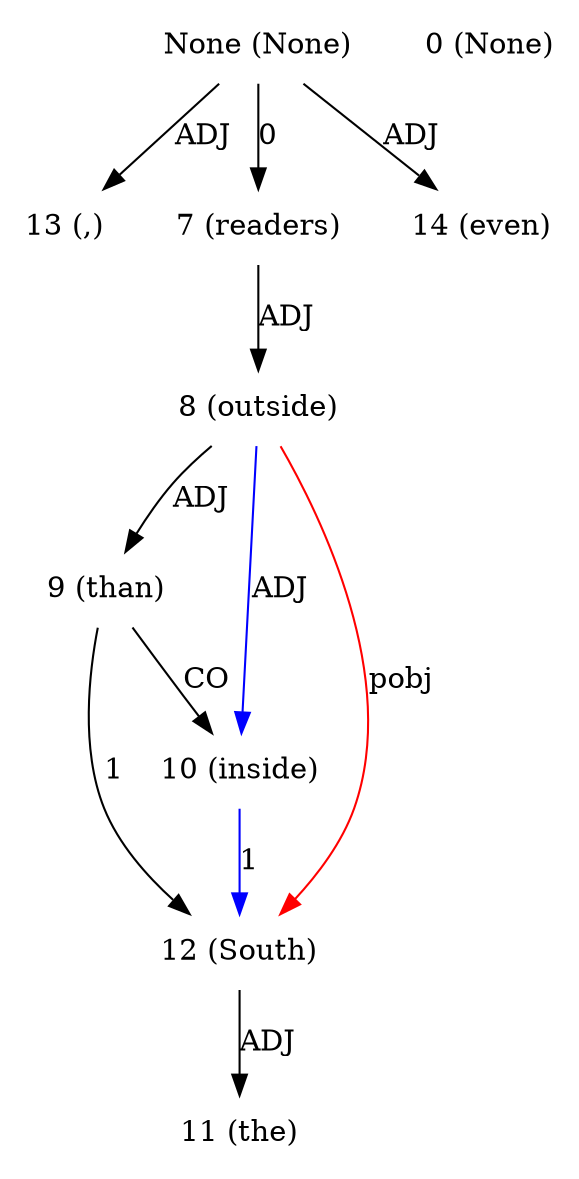 digraph G{
edge [dir=forward]
node [shape=plaintext]

None [label="None (None)"]
None -> 13 [label="ADJ"]
None [label="None (None)"]
None -> 7 [label="0"]
None [label="None (None)"]
None -> 14 [label="ADJ"]
0 [label="0 (None)"]
7 [label="7 (readers)"]
7 -> 8 [label="ADJ"]
8 [label="8 (outside)"]
8 -> 9 [label="ADJ"]
8 -> 10 [label="ADJ", color="blue"]
9 [label="9 (than)"]
9 -> 12 [label="1"]
9 -> 10 [label="CO"]
10 [label="10 (inside)"]
10 -> 12 [label="1", color="blue"]
11 [label="11 (the)"]
12 [label="12 (South)"]
8 -> 12 [label="pobj", color="red"]
12 -> 11 [label="ADJ"]
13 [label="13 (,)"]
14 [label="14 (even)"]
}
